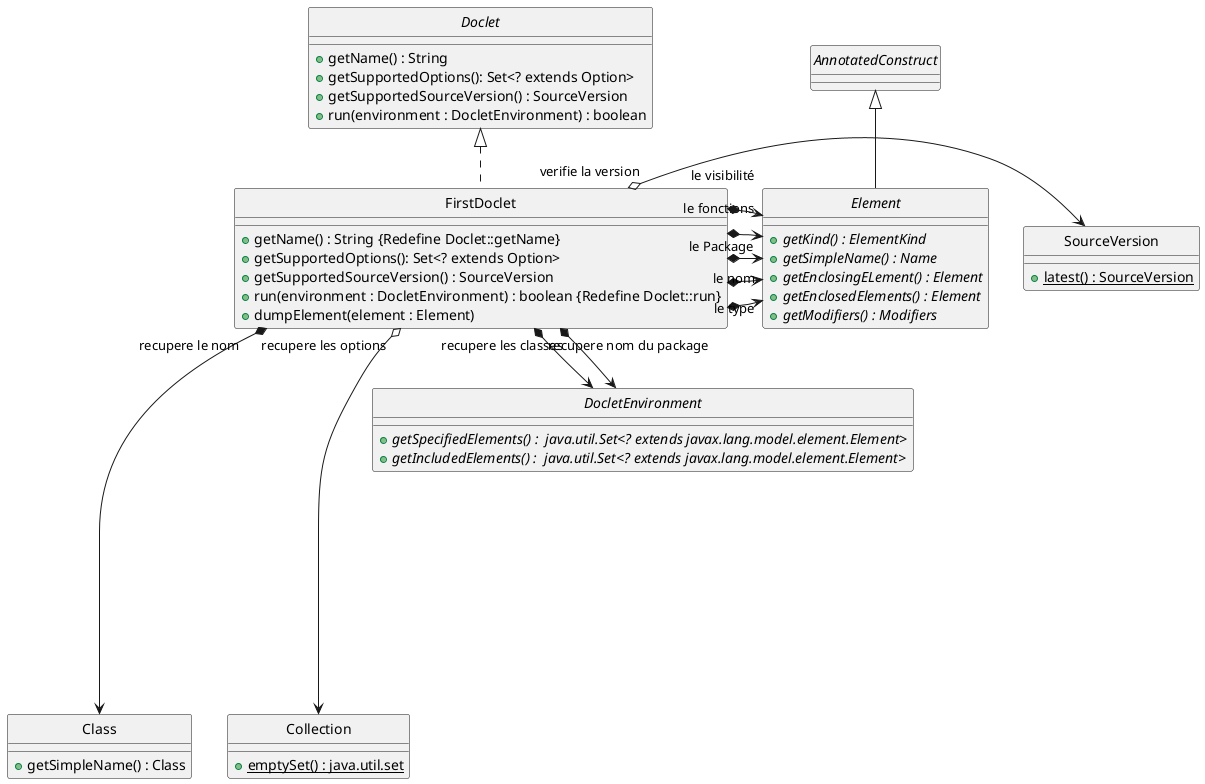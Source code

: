 @startuml
'https://plantuml.com/sequence-diagram

skinparam style strictuml

class FirstDoclet implements Doclet{
    + getName() : String {Redefine Doclet::getName}
    + getSupportedOptions(): Set<? extends Option>
    + getSupportedSourceVersion() : SourceVersion
    + run(environment : DocletEnvironment) : boolean {Redefine Doclet::run}
    + dumpElement(element : Element)
}

interface Doclet{
    + getName() : String
    + getSupportedOptions(): Set<? extends Option>
    + getSupportedSourceVersion() : SourceVersion
    + run(environment : DocletEnvironment) : boolean
}

class Class{
    + getSimpleName() : Class
}

FirstDoclet "recupere le nom" *------> Class

class Collection{
    + {static}emptySet() : java.util.set
}

FirstDoclet "recupere les options" o------> Collection

enum SourceVersion{
    + {static}latest() : SourceVersion
}

FirstDoclet "verifie la version" o-> SourceVersion

interface DocletEnvironment{
    + {abstract}getSpecifiedElements() :  java.util.Set<? extends javax.lang.model.element.Element>
    + {abstract}getIncludedElements() :  java.util.Set<? extends javax.lang.model.element.Element>
}

FirstDoclet "recupere nom du package" *--> DocletEnvironment
FirstDoclet "recupere les classes" *--> DocletEnvironment

interface Element extends AnnotatedConstruct{
    + {abstract}getKind() : ElementKind
    + {abstract}getSimpleName() : Name
    + {abstract}getEnclosingELement() : Element
    + {abstract}getEnclosedElements() : Element
    + {abstract}getModifiers() : Modifiers
}

FirstDoclet "le type" *-> Element
FirstDoclet "le nom" *->Element
FirstDoclet "le Package" *-> Element
FirstDoclet "le fonctions" *-> Element
FirstDoclet "le visibilité" *-> Element


@enduml